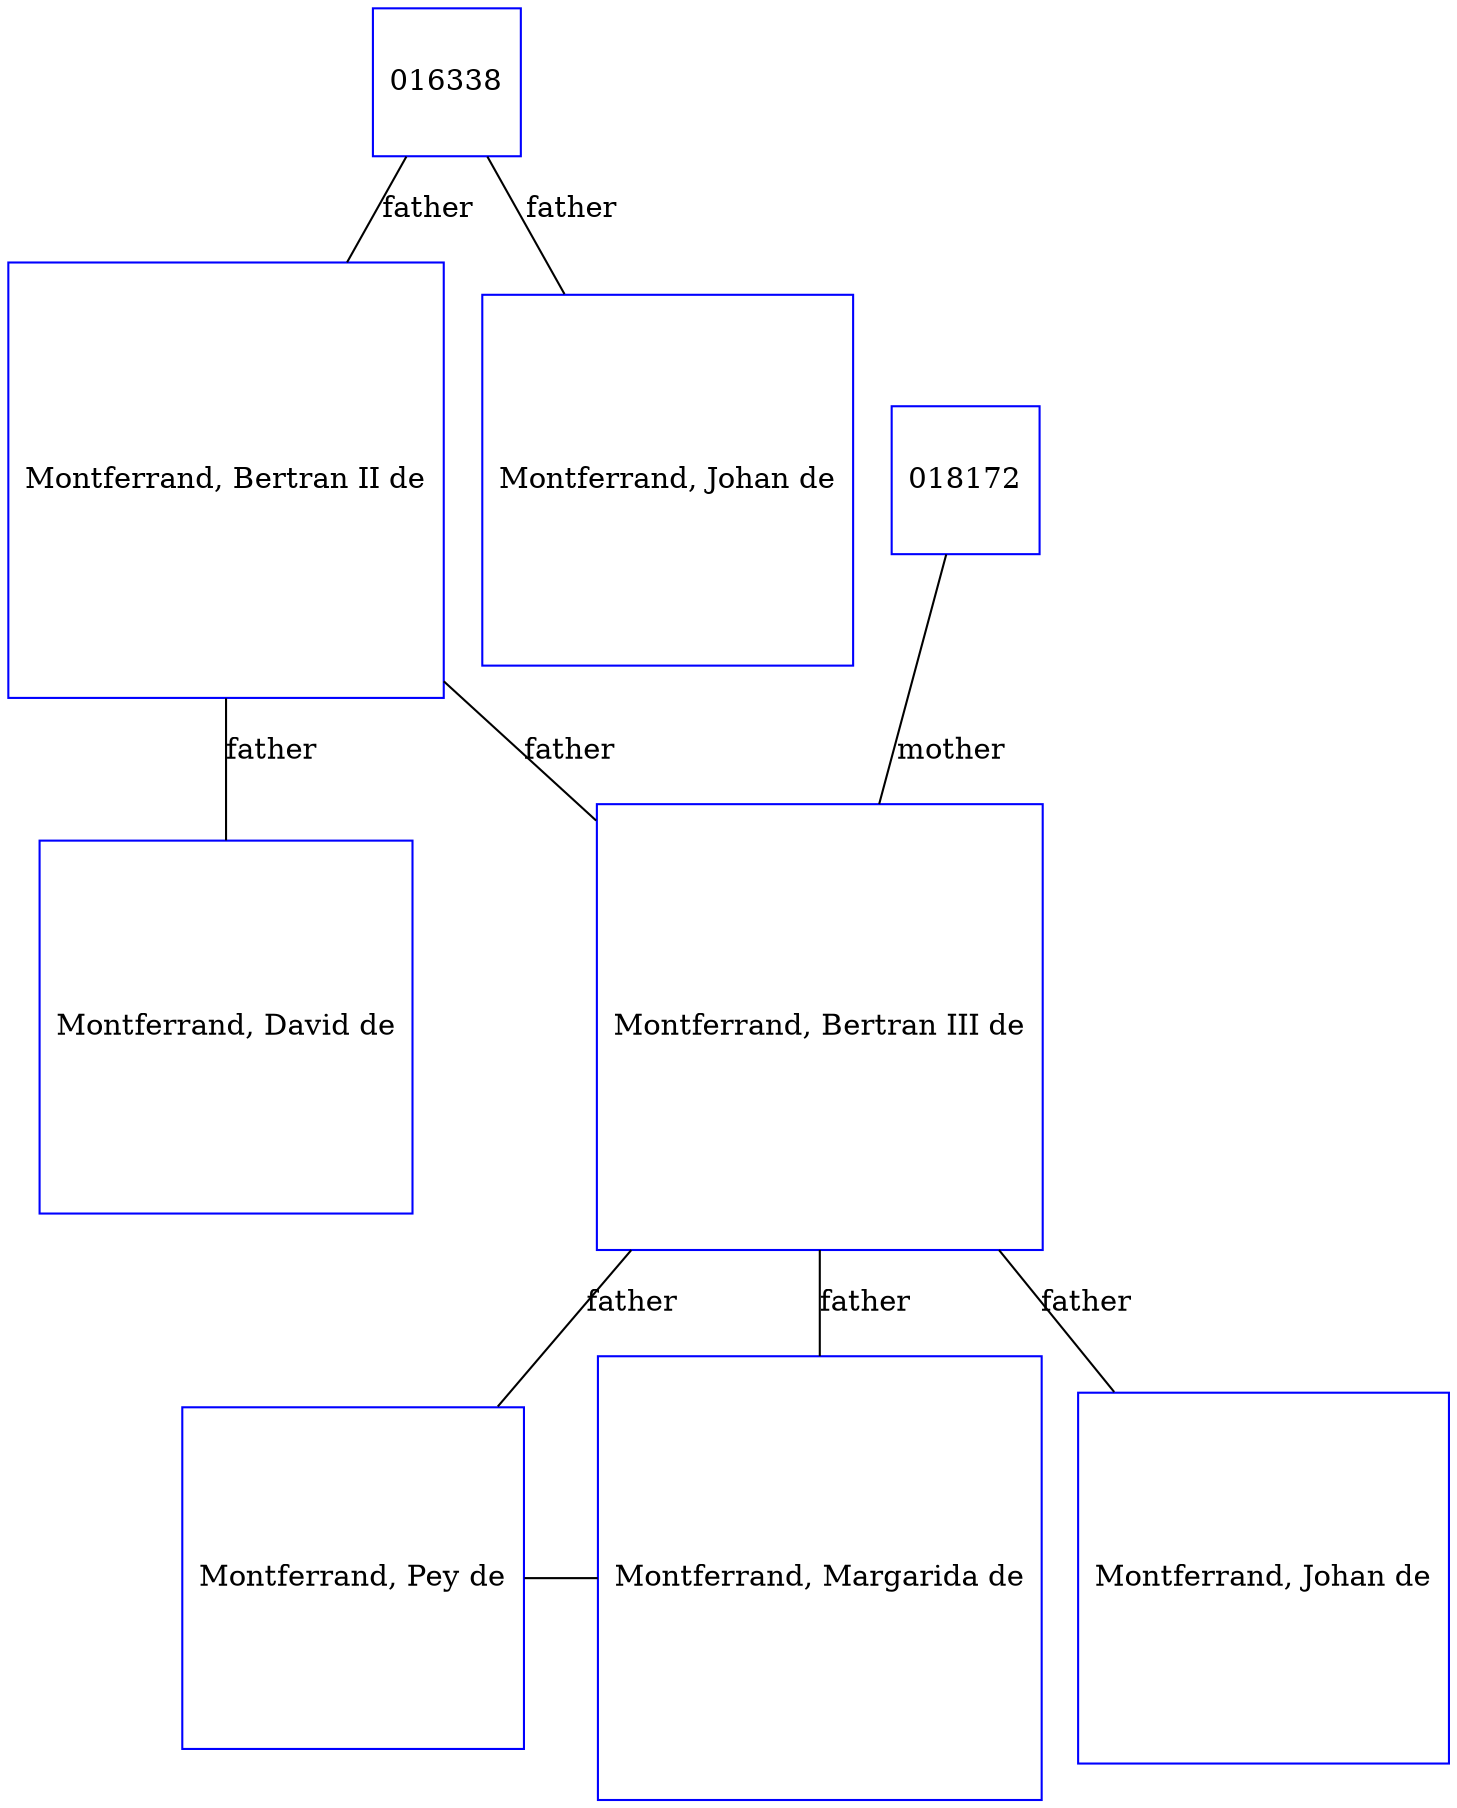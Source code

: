 digraph D {
    edge [dir=none];    node [shape=box];    "016338"   [label="016338", shape=box, regular=1, color="blue"] ;
"022278"   [label="Montferrand, Pey de", shape=box, regular=1, color="blue"] ;
"016724"   [label="Montferrand, Bertran III de", shape=box, regular=1, color="blue"] ;
"016545"   [label="Montferrand, Bertran II de", shape=box, regular=1, color="blue"] ;
"018172"   [label="018172", shape=box, regular=1, color="blue"] ;
"020527"   [label="Montferrand, David de", shape=box, regular=1, color="blue"] ;
"023930"   [label="Montferrand, Margarida de", shape=box, regular=1, color="blue"] ;
"017444"   [label="Montferrand, Johan de", shape=box, regular=1, color="blue"] ;
"023103"   [label="Montferrand, Johan de", shape=box, regular=1, color="blue"] ;
{rank=same; 022278->023930};
016724->022278 [label="father",arrowsize=0.0]; 
016545->016724 [label="father",arrowsize=0.0]; 
018172->016724 [label="mother",arrowsize=0.0]; 
016338->016545 [label="father",arrowsize=0.0]; 
016545->020527 [label="father",arrowsize=0.0]; 
016724->023930 [label="father",arrowsize=0.0]; 
016338->017444 [label="father",arrowsize=0.0]; 
016724->023103 [label="father",arrowsize=0.0]; 
}